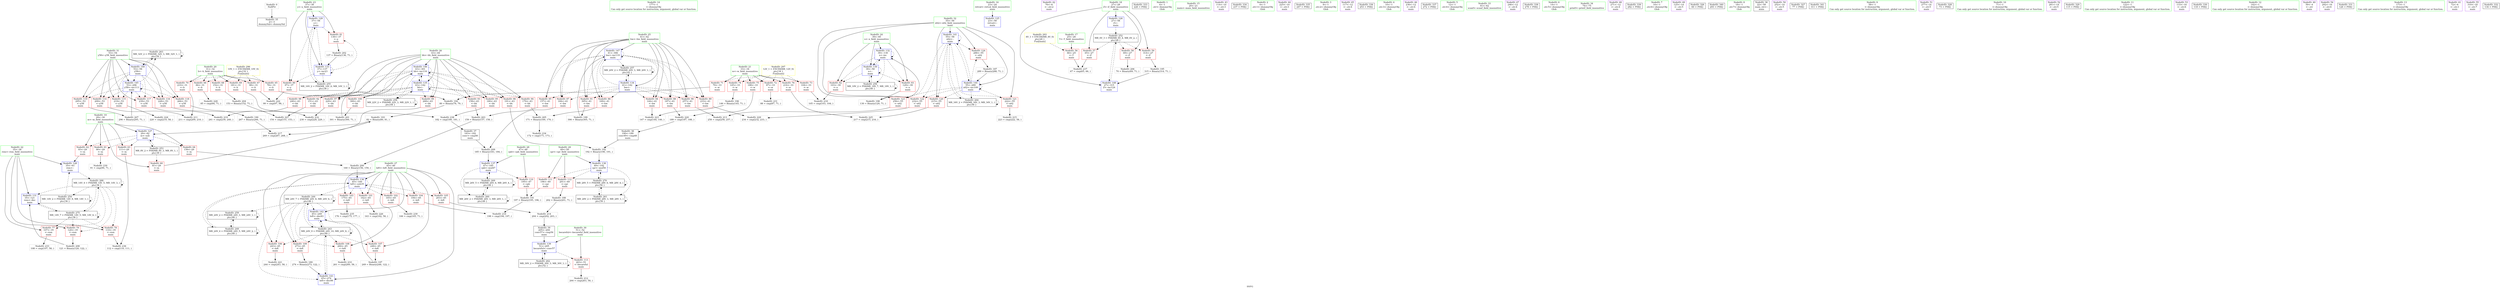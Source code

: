 digraph "SVFG" {
	label="SVFG";

	Node0x564deb8920c0 [shape=record,color=grey,label="{NodeID: 0\nNullPtr}"];
	Node0x564deb8920c0 -> Node0x564deb8976f0[style=solid];
	Node0x564deb8da240 [shape=record,color=black,label="{NodeID: 263\nMR_32V_2 = PHI(MR_32V_3, MR_32V_1, )\npts\{54 \}\n}"];
	Node0x564deb8da240 -> Node0x564deb8c1f30[style=dashed];
	Node0x564deb8da240 -> Node0x564deb8da240[style=dashed];
	Node0x564deb895040 [shape=record,color=red,label="{NodeID: 97\n229\<--43\n\<--bh\nmain\n}"];
	Node0x564deb895040 -> Node0x564deb8c94e0[style=solid];
	Node0x564deb8928b0 [shape=record,color=green,label="{NodeID: 14\n177\<--1\n\<--dummyObj\nCan only get source location for instruction, argument, global var or function.}"];
	Node0x564deb8bef10 [shape=record,color=grey,label="{NodeID: 194\n80 = Binary(78, 79, )\n}"];
	Node0x564deb8bef10 -> Node0x564deb8bed90[style=solid];
	Node0x564deb895ba0 [shape=record,color=red,label="{NodeID: 111\n196\<--49\n\<--cpr\nmain\n}"];
	Node0x564deb895ba0 -> Node0x564deb8c4750[style=solid];
	Node0x564deb899820 [shape=record,color=green,label="{NodeID: 28\n47\<--48\ncpb\<--cpb_field_insensitive\nmain\n}"];
	Node0x564deb899820 -> Node0x564deb895ad0[style=solid];
	Node0x564deb899820 -> Node0x564deb8c1cc0[style=solid];
	Node0x564deb8c70e0 [shape=record,color=grey,label="{NodeID: 208\n121 = Binary(120, 122, )\n}"];
	Node0x564deb8c70e0 -> Node0x564deb8c17e0[style=solid];
	Node0x564deb8c1300 [shape=record,color=blue,label="{NodeID: 125\n23\<--58\nretval\<--\nmain\n}"];
	Node0x564deb897cd0 [shape=record,color=purple,label="{NodeID: 42\n76\<--8\n\<--.str.2\nmain\n}"];
	Node0x564deb8c85e0 [shape=record,color=grey,label="{NodeID: 222\n99 = cmp(97, 98, )\n}"];
	Node0x564deb8c1e60 [shape=record,color=blue,label="{NodeID: 139\n51\<--205\nbecareful\<--conv57\nmain\n}"];
	Node0x564deb8c1e60 -> Node0x564deb895d40[style=dashed];
	Node0x564deb8c1e60 -> Node0x564deb8d9d40[style=dashed];
	Node0x564deb8bcb10 [shape=record,color=red,label="{NodeID: 56\n66\<--25\n\<--T\nmain\n}"];
	Node0x564deb8bcb10 -> Node0x564deb8c9c60[style=solid];
	Node0x564deb8c9ae0 [shape=record,color=grey,label="{NodeID: 236\n112 = cmp(110, 111, )\n}"];
	Node0x564deb8bd630 [shape=record,color=red,label="{NodeID: 70\n210\<--31\n\<--h\nmain\n}"];
	Node0x564deb8bd630 -> Node0x564deb8c7560[style=solid];
	Node0x564deb8f6d10 [shape=record,color=black,label="{NodeID: 333\n226 = PHI()\n}"];
	Node0x564deb8be190 [shape=record,color=red,label="{NodeID: 84\n144\<--41\n\<--bw\nmain\n}"];
	Node0x564deb8be190 -> Node0x564deb8c8760[style=solid];
	Node0x564deb892260 [shape=record,color=green,label="{NodeID: 1\n4\<--1\n.str\<--dummyObj\nGlob }"];
	Node0x564deb8daf50 [shape=record,color=black,label="{NodeID: 264\nMR_34V_2 = PHI(MR_34V_3, MR_34V_1, )\npts\{56 \}\n}"];
	Node0x564deb8daf50 -> Node0x564deb8c2000[style=dashed];
	Node0x564deb8daf50 -> Node0x564deb8daf50[style=dashed];
	Node0x564deb895110 [shape=record,color=red,label="{NodeID: 98\n240\<--43\n\<--bh\nmain\n}"];
	Node0x564deb895110 -> Node0x564deb8c8160[style=solid];
	Node0x564deb892980 [shape=record,color=green,label="{NodeID: 15\n20\<--21\nmain\<--main_field_insensitive\n}"];
	Node0x564deb8bf090 [shape=record,color=grey,label="{NodeID: 195\n315 = Binary(314, 71, )\n}"];
	Node0x564deb8bf090 -> Node0x564deb8c25b0[style=solid];
	Node0x564deb895c70 [shape=record,color=red,label="{NodeID: 112\n201\<--49\n\<--cpr\nmain\n}"];
	Node0x564deb895c70 -> Node0x564deb8c42d0[style=solid];
	Node0x564deb8998f0 [shape=record,color=green,label="{NodeID: 29\n49\<--50\ncpr\<--cpr_field_insensitive\nmain\n}"];
	Node0x564deb8998f0 -> Node0x564deb895ba0[style=solid];
	Node0x564deb8998f0 -> Node0x564deb895c70[style=solid];
	Node0x564deb8998f0 -> Node0x564deb8c1d90[style=solid];
	Node0x564deb8c7260 [shape=record,color=grey,label="{NodeID: 209\n185 = Binary(183, 184, )\n}"];
	Node0x564deb8c7260 -> Node0x564deb8c1cc0[style=solid];
	Node0x564deb8c13d0 [shape=record,color=blue,label="{NodeID: 126\n27\<--58\nZ\<--\nmain\n}"];
	Node0x564deb8c13d0 -> Node0x564deb8d6b40[style=dashed];
	Node0x564deb897da0 [shape=record,color=purple,label="{NodeID: 43\n114\<--10\n\<--.str.3\nmain\n}"];
	Node0x564deb8c8760 [shape=record,color=grey,label="{NodeID: 223\n147 = cmp(144, 146, )\n}"];
	Node0x564deb8c1f30 [shape=record,color=blue,label="{NodeID: 140\n53\<--58\ny58\<--\nmain\n}"];
	Node0x564deb8c1f30 -> Node0x564deb895e10[style=dashed];
	Node0x564deb8c1f30 -> Node0x564deb895ee0[style=dashed];
	Node0x564deb8c1f30 -> Node0x564deb8c0bb0[style=dashed];
	Node0x564deb8c1f30 -> Node0x564deb8c0c80[style=dashed];
	Node0x564deb8c1f30 -> Node0x564deb8c0d50[style=dashed];
	Node0x564deb8c1f30 -> Node0x564deb8c0e20[style=dashed];
	Node0x564deb8c1f30 -> Node0x564deb8c2340[style=dashed];
	Node0x564deb8c1f30 -> Node0x564deb8da240[style=dashed];
	Node0x564deb8bcba0 [shape=record,color=red,label="{NodeID: 57\n65\<--27\n\<--Z\nmain\n}"];
	Node0x564deb8bcba0 -> Node0x564deb8c9c60[style=solid];
	Node0x564deb8c9c60 [shape=record,color=grey,label="{NodeID: 237\n67 = cmp(65, 66, )\n}"];
	Node0x564deb8bd700 [shape=record,color=red,label="{NodeID: 71\n79\<--33\n\<--w\nmain\n}"];
	Node0x564deb8bd700 -> Node0x564deb8bef10[style=solid];
	Node0x564deb8f6e10 [shape=record,color=black,label="{NodeID: 334\n237 = PHI()\n}"];
	Node0x564deb8be260 [shape=record,color=red,label="{NodeID: 85\n157\<--41\n\<--bw\nmain\n}"];
	Node0x564deb8be260 -> Node0x564deb8c6960[style=solid];
	Node0x564deb8bc7d0 [shape=record,color=green,label="{NodeID: 2\n6\<--1\n.str.1\<--dummyObj\nGlob }"];
	Node0x564deb8951e0 [shape=record,color=red,label="{NodeID: 99\n268\<--43\n\<--bh\nmain\n}"];
	Node0x564deb8951e0 -> Node0x564deb8c7e60[style=solid];
	Node0x564deb898d40 [shape=record,color=green,label="{NodeID: 16\n23\<--24\nretval\<--retval_field_insensitive\nmain\n}"];
	Node0x564deb898d40 -> Node0x564deb8c1300[style=solid];
	Node0x564deb8bf210 [shape=record,color=grey,label="{NodeID: 196\n146 = Binary(145, 71, )\n}"];
	Node0x564deb8bf210 -> Node0x564deb8c8760[style=solid];
	Node0x564deb895d40 [shape=record,color=red,label="{NodeID: 113\n263\<--51\n\<--becareful\nmain\n}"];
	Node0x564deb895d40 -> Node0x564deb8c76e0[style=solid];
	Node0x564deb8999c0 [shape=record,color=green,label="{NodeID: 30\n51\<--52\nbecareful\<--becareful_field_insensitive\nmain\n}"];
	Node0x564deb8999c0 -> Node0x564deb895d40[style=solid];
	Node0x564deb8999c0 -> Node0x564deb8c1e60[style=solid];
	Node0x564deb8e4260 [shape=record,color=yellow,style=double,label="{NodeID: 293\n4V_1 = ENCHI(MR_4V_0)\npts\{26 \}\nFun[main]}"];
	Node0x564deb8e4260 -> Node0x564deb8bcb10[style=dashed];
	Node0x564deb8c73e0 [shape=record,color=grey,label="{NodeID: 210\n261 = cmp(260, 58, )\n}"];
	Node0x564deb8c14a0 [shape=record,color=blue,label="{NodeID: 127\n29\<--82\nm\<--sub\nmain\n}"];
	Node0x564deb8c14a0 -> Node0x564deb8bcee0[style=dashed];
	Node0x564deb8c14a0 -> Node0x564deb8bcfb0[style=dashed];
	Node0x564deb8c14a0 -> Node0x564deb8bd080[style=dashed];
	Node0x564deb8c14a0 -> Node0x564deb8bd150[style=dashed];
	Node0x564deb8c14a0 -> Node0x564deb8d7040[style=dashed];
	Node0x564deb897e70 [shape=record,color=purple,label="{NodeID: 44\n225\<--10\n\<--.str.3\nmain\n}"];
	Node0x564deb8c88e0 [shape=record,color=grey,label="{NodeID: 224\n220 = cmp(219, 58, )\n}"];
	Node0x564deb8c2000 [shape=record,color=blue,label="{NodeID: 141\n55\<--58\nx62\<--\nmain\n}"];
	Node0x564deb8c2000 -> Node0x564deb8c0ef0[style=dashed];
	Node0x564deb8c2000 -> Node0x564deb8c0fc0[style=dashed];
	Node0x564deb8c2000 -> Node0x564deb8c1090[style=dashed];
	Node0x564deb8c2000 -> Node0x564deb8c1160[style=dashed];
	Node0x564deb8c2000 -> Node0x564deb8c1230[style=dashed];
	Node0x564deb8c2000 -> Node0x564deb8c2000[style=dashed];
	Node0x564deb8c2000 -> Node0x564deb8c2270[style=dashed];
	Node0x564deb8c2000 -> Node0x564deb8daf50[style=dashed];
	Node0x564deb8bcc70 [shape=record,color=red,label="{NodeID: 58\n69\<--27\n\<--Z\nmain\n}"];
	Node0x564deb8bcc70 -> Node0x564deb8c6de0[style=solid];
	Node0x564deb8bfba0 [shape=record,color=grey,label="{NodeID: 238\n182 = cmp(180, 181, )\n}"];
	Node0x564deb8bfba0 -> Node0x564deb8978c0[style=solid];
	Node0x564deb8bd7d0 [shape=record,color=red,label="{NodeID: 72\n87\<--33\n\<--w\nmain\n}"];
	Node0x564deb8bd7d0 -> Node0x564deb8c9360[style=solid];
	Node0x564deb8f6f10 [shape=record,color=black,label="{NodeID: 335\n247 = PHI()\n}"];
	Node0x564deb8d6b40 [shape=record,color=black,label="{NodeID: 252\nMR_6V_3 = PHI(MR_6V_4, MR_6V_2, )\npts\{28 \}\n}"];
	Node0x564deb8d6b40 -> Node0x564deb8bcba0[style=dashed];
	Node0x564deb8d6b40 -> Node0x564deb8bcc70[style=dashed];
	Node0x564deb8d6b40 -> Node0x564deb8bcd40[style=dashed];
	Node0x564deb8d6b40 -> Node0x564deb8c25b0[style=dashed];
	Node0x564deb8be330 [shape=record,color=red,label="{NodeID: 86\n169\<--41\n\<--bw\nmain\n}"];
	Node0x564deb8be330 -> Node0x564deb8c6c60[style=solid];
	Node0x564deb8bc860 [shape=record,color=green,label="{NodeID: 3\n8\<--1\n.str.2\<--dummyObj\nGlob }"];
	Node0x564deb8952b0 [shape=record,color=red,label="{NodeID: 100\n300\<--43\n\<--bh\nmain\n}"];
	Node0x564deb8952b0 -> Node0x564deb8bf990[style=solid];
	Node0x564deb898e10 [shape=record,color=green,label="{NodeID: 17\n25\<--26\nT\<--T_field_insensitive\nmain\n}"];
	Node0x564deb898e10 -> Node0x564deb8bcb10[style=solid];
	Node0x564deb8bf390 [shape=record,color=grey,label="{NodeID: 197\n249 = Binary(248, 122, )\n}"];
	Node0x564deb8bf390 -> Node0x564deb8c20d0[style=solid];
	Node0x564deb895e10 [shape=record,color=red,label="{NodeID: 114\n209\<--53\n\<--y58\nmain\n}"];
	Node0x564deb895e10 -> Node0x564deb8c7560[style=solid];
	Node0x564deb899a90 [shape=record,color=green,label="{NodeID: 31\n53\<--54\ny58\<--y58_field_insensitive\nmain\n}"];
	Node0x564deb899a90 -> Node0x564deb895e10[style=solid];
	Node0x564deb899a90 -> Node0x564deb895ee0[style=solid];
	Node0x564deb899a90 -> Node0x564deb8c0bb0[style=solid];
	Node0x564deb899a90 -> Node0x564deb8c0c80[style=solid];
	Node0x564deb899a90 -> Node0x564deb8c0d50[style=solid];
	Node0x564deb899a90 -> Node0x564deb8c0e20[style=solid];
	Node0x564deb899a90 -> Node0x564deb8c1f30[style=solid];
	Node0x564deb899a90 -> Node0x564deb8c2340[style=solid];
	Node0x564deb8c7560 [shape=record,color=grey,label="{NodeID: 211\n211 = cmp(209, 210, )\n}"];
	Node0x564deb8c1570 [shape=record,color=blue,label="{NodeID: 128\n35\<--93\nrem\<--\nmain\n}"];
	Node0x564deb8c1570 -> Node0x564deb8e2340[style=dashed];
	Node0x564deb897f40 [shape=record,color=purple,label="{NodeID: 45\n117\<--12\n\<--.str.4\nmain\n}"];
	Node0x564deb8c8a60 [shape=record,color=grey,label="{NodeID: 225\n217 = cmp(215, 216, )\n}"];
	Node0x564deb8c20d0 [shape=record,color=blue,label="{NodeID: 142\n45\<--249\nleft\<--dec83\nmain\n}"];
	Node0x564deb8c20d0 -> Node0x564deb8d3e40[style=dashed];
	Node0x564deb8bcd40 [shape=record,color=red,label="{NodeID: 59\n314\<--27\n\<--Z\nmain\n}"];
	Node0x564deb8bcd40 -> Node0x564deb8bf090[style=solid];
	Node0x564deb8bfd20 [shape=record,color=grey,label="{NodeID: 239\n166 = cmp(165, 71, )\n}"];
	Node0x564deb8bd8a0 [shape=record,color=red,label="{NodeID: 73\n104\<--33\n\<--w\nmain\n}"];
	Node0x564deb8bd8a0 -> Node0x564deb8c7fe0[style=solid];
	Node0x564deb8f7010 [shape=record,color=black,label="{NodeID: 336\n253 = PHI()\n}"];
	Node0x564deb8d7040 [shape=record,color=black,label="{NodeID: 253\nMR_8V_2 = PHI(MR_8V_3, MR_8V_1, )\npts\{30 \}\n}"];
	Node0x564deb8d7040 -> Node0x564deb8bce10[style=dashed];
	Node0x564deb8d7040 -> Node0x564deb8c14a0[style=dashed];
	Node0x564deb8be400 [shape=record,color=red,label="{NodeID: 87\n184\<--41\n\<--bw\nmain\n}"];
	Node0x564deb8be400 -> Node0x564deb8c7260[style=solid];
	Node0x564deb896540 [shape=record,color=green,label="{NodeID: 4\n10\<--1\n.str.3\<--dummyObj\nGlob }"];
	Node0x564deb895380 [shape=record,color=red,label="{NodeID: 101\n162\<--45\n\<--left\nmain\n}"];
	Node0x564deb895380 -> Node0x564deb8c8be0[style=solid];
	Node0x564deb898ee0 [shape=record,color=green,label="{NodeID: 18\n27\<--28\nZ\<--Z_field_insensitive\nmain\n}"];
	Node0x564deb898ee0 -> Node0x564deb8bcba0[style=solid];
	Node0x564deb898ee0 -> Node0x564deb8bcc70[style=solid];
	Node0x564deb898ee0 -> Node0x564deb8bcd40[style=solid];
	Node0x564deb898ee0 -> Node0x564deb8c13d0[style=solid];
	Node0x564deb898ee0 -> Node0x564deb8c25b0[style=solid];
	Node0x564deb8bf510 [shape=record,color=grey,label="{NodeID: 198\n130 = Binary(129, 71, )\n}"];
	Node0x564deb8bf510 -> Node0x564deb8c18b0[style=solid];
	Node0x564deb895ee0 [shape=record,color=red,label="{NodeID: 115\n219\<--53\n\<--y58\nmain\n}"];
	Node0x564deb895ee0 -> Node0x564deb8c88e0[style=solid];
	Node0x564deb899b60 [shape=record,color=green,label="{NodeID: 32\n55\<--56\nx62\<--x62_field_insensitive\nmain\n}"];
	Node0x564deb899b60 -> Node0x564deb8c0ef0[style=solid];
	Node0x564deb899b60 -> Node0x564deb8c0fc0[style=solid];
	Node0x564deb899b60 -> Node0x564deb8c1090[style=solid];
	Node0x564deb899b60 -> Node0x564deb8c1160[style=solid];
	Node0x564deb899b60 -> Node0x564deb8c1230[style=solid];
	Node0x564deb899b60 -> Node0x564deb8c2000[style=solid];
	Node0x564deb899b60 -> Node0x564deb8c2270[style=solid];
	Node0x564deb8c76e0 [shape=record,color=grey,label="{NodeID: 212\n264 = cmp(263, 58, )\n}"];
	Node0x564deb8c1640 [shape=record,color=blue,label="{NodeID: 129\n37\<--58\ny\<--\nmain\n}"];
	Node0x564deb8c1640 -> Node0x564deb8bde50[style=dashed];
	Node0x564deb8c1640 -> Node0x564deb8bdf20[style=dashed];
	Node0x564deb8c1640 -> Node0x564deb8c1980[style=dashed];
	Node0x564deb8c1640 -> Node0x564deb8d7a40[style=dashed];
	Node0x564deb898010 [shape=record,color=purple,label="{NodeID: 46\n236\<--12\n\<--.str.4\nmain\n}"];
	Node0x564deb8c8be0 [shape=record,color=grey,label="{NodeID: 226\n163 = cmp(162, 58, )\n}"];
	Node0x564deb8c21a0 [shape=record,color=blue,label="{NodeID: 143\n45\<--274\nleft\<--dec98\nmain\n}"];
	Node0x564deb8c21a0 -> Node0x564deb8d3e40[style=dashed];
	Node0x564deb8bce10 [shape=record,color=red,label="{NodeID: 60\n81\<--29\n\<--m\nmain\n}"];
	Node0x564deb8bce10 -> Node0x564deb8bed90[style=solid];
	Node0x564deb8bd970 [shape=record,color=red,label="{NodeID: 74\n145\<--33\n\<--w\nmain\n}"];
	Node0x564deb8bd970 -> Node0x564deb8bf210[style=solid];
	Node0x564deb8f7110 [shape=record,color=black,label="{NodeID: 337\n272 = PHI()\n}"];
	Node0x564deb8d7540 [shape=record,color=black,label="{NodeID: 254\nMR_14V_2 = PHI(MR_14V_8, MR_14V_1, )\npts\{36 \}\n}"];
	Node0x564deb8d7540 -> Node0x564deb8c1570[style=dashed];
	Node0x564deb8d7540 -> Node0x564deb8d7540[style=dashed];
	Node0x564deb8be4d0 [shape=record,color=red,label="{NodeID: 88\n187\<--41\n\<--bw\nmain\n}"];
	Node0x564deb8be4d0 -> Node0x564deb8c82e0[style=solid];
	Node0x564deb8965d0 [shape=record,color=green,label="{NodeID: 5\n12\<--1\n.str.4\<--dummyObj\nGlob }"];
	Node0x564deb895450 [shape=record,color=red,label="{NodeID: 102\n165\<--45\n\<--left\nmain\n}"];
	Node0x564deb895450 -> Node0x564deb8bfd20[style=solid];
	Node0x564deb898fb0 [shape=record,color=green,label="{NodeID: 19\n29\<--30\nm\<--m_field_insensitive\nmain\n}"];
	Node0x564deb898fb0 -> Node0x564deb8bce10[style=solid];
	Node0x564deb898fb0 -> Node0x564deb8bcee0[style=solid];
	Node0x564deb898fb0 -> Node0x564deb8bcfb0[style=solid];
	Node0x564deb898fb0 -> Node0x564deb8bd080[style=solid];
	Node0x564deb898fb0 -> Node0x564deb8bd150[style=solid];
	Node0x564deb898fb0 -> Node0x564deb8c14a0[style=solid];
	Node0x564deb8bf690 [shape=record,color=grey,label="{NodeID: 199\n306 = Binary(305, 71, )\n}"];
	Node0x564deb8bf690 -> Node0x564deb8c24e0[style=solid];
	Node0x564deb8c0bb0 [shape=record,color=red,label="{NodeID: 116\n228\<--53\n\<--y58\nmain\n}"];
	Node0x564deb8c0bb0 -> Node0x564deb8c94e0[style=solid];
	Node0x564deb899c30 [shape=record,color=green,label="{NodeID: 33\n61\<--62\nscanf\<--scanf_field_insensitive\n}"];
	Node0x564deb8e4500 [shape=record,color=yellow,style=double,label="{NodeID: 296\n10V_1 = ENCHI(MR_10V_0)\npts\{32 \}\nFun[main]}"];
	Node0x564deb8e4500 -> Node0x564deb8bd220[style=dashed];
	Node0x564deb8e4500 -> Node0x564deb8bd2f0[style=dashed];
	Node0x564deb8e4500 -> Node0x564deb8bd3c0[style=dashed];
	Node0x564deb8e4500 -> Node0x564deb8bd490[style=dashed];
	Node0x564deb8e4500 -> Node0x564deb8bd560[style=dashed];
	Node0x564deb8e4500 -> Node0x564deb8bd630[style=dashed];
	Node0x564deb8c7860 [shape=record,color=grey,label="{NodeID: 213\n258 = cmp(256, 257, )\n}"];
	Node0x564deb8c1710 [shape=record,color=blue,label="{NodeID: 130\n39\<--58\nx\<--\nmain\n}"];
	Node0x564deb8c1710 -> Node0x564deb8bdff0[style=dashed];
	Node0x564deb8c1710 -> Node0x564deb8be0c0[style=dashed];
	Node0x564deb8c1710 -> Node0x564deb8c1710[style=dashed];
	Node0x564deb8c1710 -> Node0x564deb8c18b0[style=dashed];
	Node0x564deb8c1710 -> Node0x564deb8d7f40[style=dashed];
	Node0x564deb8980e0 [shape=record,color=purple,label="{NodeID: 47\n246\<--12\n\<--.str.4\nmain\n}"];
	Node0x564deb8c8d60 [shape=record,color=grey,label="{NodeID: 227\n154 = cmp(151, 153, )\n}"];
	Node0x564deb8c2270 [shape=record,color=blue,label="{NodeID: 144\n55\<--289\nx62\<--inc109\nmain\n}"];
	Node0x564deb8c2270 -> Node0x564deb8c0ef0[style=dashed];
	Node0x564deb8c2270 -> Node0x564deb8c0fc0[style=dashed];
	Node0x564deb8c2270 -> Node0x564deb8c1090[style=dashed];
	Node0x564deb8c2270 -> Node0x564deb8c1160[style=dashed];
	Node0x564deb8c2270 -> Node0x564deb8c1230[style=dashed];
	Node0x564deb8c2270 -> Node0x564deb8c2000[style=dashed];
	Node0x564deb8c2270 -> Node0x564deb8c2270[style=dashed];
	Node0x564deb8c2270 -> Node0x564deb8daf50[style=dashed];
	Node0x564deb8bcee0 [shape=record,color=red,label="{NodeID: 61\n90\<--29\n\<--m\nmain\n}"];
	Node0x564deb8bcee0 -> Node0x564deb8c91e0[style=solid];
	Node0x564deb8bda40 [shape=record,color=red,label="{NodeID: 75\n188\<--33\n\<--w\nmain\n}"];
	Node0x564deb8bda40 -> Node0x564deb8c82e0[style=solid];
	Node0x564deb8f7210 [shape=record,color=black,label="{NodeID: 338\n278 = PHI()\n}"];
	Node0x564deb8d7a40 [shape=record,color=black,label="{NodeID: 255\nMR_16V_2 = PHI(MR_16V_6, MR_16V_1, )\npts\{38 \}\n}"];
	Node0x564deb8d7a40 -> Node0x564deb8c1640[style=dashed];
	Node0x564deb8d7a40 -> Node0x564deb8d7a40[style=dashed];
	Node0x564deb8be5a0 [shape=record,color=red,label="{NodeID: 89\n233\<--41\n\<--bw\nmain\n}"];
	Node0x564deb8be5a0 -> Node0x564deb8c9060[style=solid];
	Node0x564deb8962a0 [shape=record,color=green,label="{NodeID: 6\n14\<--1\n.str.5\<--dummyObj\nGlob }"];
	Node0x564deb8dc440 [shape=record,color=black,label="{NodeID: 269\nMR_26V_5 = PHI(MR_26V_6, MR_26V_4, )\npts\{48 \}\n}"];
	Node0x564deb8dc440 -> Node0x564deb8c1cc0[style=dashed];
	Node0x564deb8dc440 -> Node0x564deb8d9340[style=dashed];
	Node0x564deb8dc440 -> Node0x564deb8dc440[style=dashed];
	Node0x564deb895520 [shape=record,color=red,label="{NodeID: 103\n175\<--45\n\<--left\nmain\n}"];
	Node0x564deb895520 -> Node0x564deb8c9960[style=solid];
	Node0x564deb899080 [shape=record,color=green,label="{NodeID: 20\n31\<--32\nh\<--h_field_insensitive\nmain\n}"];
	Node0x564deb899080 -> Node0x564deb8bd220[style=solid];
	Node0x564deb899080 -> Node0x564deb8bd2f0[style=solid];
	Node0x564deb899080 -> Node0x564deb8bd3c0[style=solid];
	Node0x564deb899080 -> Node0x564deb8bd490[style=solid];
	Node0x564deb899080 -> Node0x564deb8bd560[style=solid];
	Node0x564deb899080 -> Node0x564deb8bd630[style=solid];
	Node0x564deb8bf810 [shape=record,color=grey,label="{NodeID: 200\n160 = Binary(156, 159, )\n}"];
	Node0x564deb8bf810 -> Node0x564deb8c1bf0[style=solid];
	Node0x564deb8c0c80 [shape=record,color=red,label="{NodeID: 117\n239\<--53\n\<--y58\nmain\n}"];
	Node0x564deb8c0c80 -> Node0x564deb8c8160[style=solid];
	Node0x564deb897620 [shape=record,color=green,label="{NodeID: 34\n74\<--75\nprintf\<--printf_field_insensitive\n}"];
	Node0x564deb8e45e0 [shape=record,color=yellow,style=double,label="{NodeID: 297\n12V_1 = ENCHI(MR_12V_0)\npts\{34 \}\nFun[main]}"];
	Node0x564deb8e45e0 -> Node0x564deb8bd700[style=dashed];
	Node0x564deb8e45e0 -> Node0x564deb8bd7d0[style=dashed];
	Node0x564deb8e45e0 -> Node0x564deb8bd8a0[style=dashed];
	Node0x564deb8e45e0 -> Node0x564deb8bd970[style=dashed];
	Node0x564deb8e45e0 -> Node0x564deb8bda40[style=dashed];
	Node0x564deb8e45e0 -> Node0x564deb8bdb10[style=dashed];
	Node0x564deb8c79e0 [shape=record,color=grey,label="{NodeID: 214\n204 = cmp(202, 203, )\n}"];
	Node0x564deb8c79e0 -> Node0x564deb897a60[style=solid];
	Node0x564deb8c17e0 [shape=record,color=blue,label="{NodeID: 131\n35\<--121\nrem\<--dec\nmain\n}"];
	Node0x564deb8c17e0 -> Node0x564deb8de240[style=dashed];
	Node0x564deb895f90 [shape=record,color=purple,label="{NodeID: 48\n271\<--12\n\<--.str.4\nmain\n}"];
	Node0x564deb8c8ee0 [shape=record,color=grey,label="{NodeID: 228\n85 = cmp(84, 71, )\n}"];
	Node0x564deb8c2340 [shape=record,color=blue,label="{NodeID: 145\n53\<--296\ny58\<--inc113\nmain\n}"];
	Node0x564deb8c2340 -> Node0x564deb895e10[style=dashed];
	Node0x564deb8c2340 -> Node0x564deb895ee0[style=dashed];
	Node0x564deb8c2340 -> Node0x564deb8c0bb0[style=dashed];
	Node0x564deb8c2340 -> Node0x564deb8c0c80[style=dashed];
	Node0x564deb8c2340 -> Node0x564deb8c0d50[style=dashed];
	Node0x564deb8c2340 -> Node0x564deb8c0e20[style=dashed];
	Node0x564deb8c2340 -> Node0x564deb8c2340[style=dashed];
	Node0x564deb8c2340 -> Node0x564deb8da240[style=dashed];
	Node0x564deb8bcfb0 [shape=record,color=red,label="{NodeID: 62\n93\<--29\n\<--m\nmain\n}"];
	Node0x564deb8bcfb0 -> Node0x564deb8c1570[style=solid];
	Node0x564deb8bdb10 [shape=record,color=red,label="{NodeID: 76\n216\<--33\n\<--w\nmain\n}"];
	Node0x564deb8bdb10 -> Node0x564deb8c8a60[style=solid];
	Node0x564deb8f7310 [shape=record,color=black,label="{NodeID: 339\n282 = PHI()\n}"];
	Node0x564deb8d7f40 [shape=record,color=black,label="{NodeID: 256\nMR_18V_2 = PHI(MR_18V_7, MR_18V_1, )\npts\{40 \}\n}"];
	Node0x564deb8d7f40 -> Node0x564deb8c1710[style=dashed];
	Node0x564deb8d7f40 -> Node0x564deb8d7f40[style=dashed];
	Node0x564deb8be670 [shape=record,color=red,label="{NodeID: 90\n257\<--41\n\<--bw\nmain\n}"];
	Node0x564deb8be670 -> Node0x564deb8c7860[style=solid];
	Node0x564deb896330 [shape=record,color=green,label="{NodeID: 7\n16\<--1\n.str.6\<--dummyObj\nGlob }"];
	Node0x564deb8dc940 [shape=record,color=black,label="{NodeID: 270\nMR_28V_5 = PHI(MR_28V_6, MR_28V_4, )\npts\{50 \}\n}"];
	Node0x564deb8dc940 -> Node0x564deb8c1d90[style=dashed];
	Node0x564deb8dc940 -> Node0x564deb8d9840[style=dashed];
	Node0x564deb8dc940 -> Node0x564deb8dc940[style=dashed];
	Node0x564deb8c4150 [shape=record,color=grey,label="{NodeID: 187\n289 = Binary(288, 71, )\n}"];
	Node0x564deb8c4150 -> Node0x564deb8c2270[style=solid];
	Node0x564deb8955f0 [shape=record,color=red,label="{NodeID: 104\n194\<--45\n\<--left\nmain\n}"];
	Node0x564deb8955f0 -> Node0x564deb8c7ce0[style=solid];
	Node0x564deb899150 [shape=record,color=green,label="{NodeID: 21\n33\<--34\nw\<--w_field_insensitive\nmain\n}"];
	Node0x564deb899150 -> Node0x564deb8bd700[style=solid];
	Node0x564deb899150 -> Node0x564deb8bd7d0[style=solid];
	Node0x564deb899150 -> Node0x564deb8bd8a0[style=solid];
	Node0x564deb899150 -> Node0x564deb8bd970[style=solid];
	Node0x564deb899150 -> Node0x564deb8bda40[style=solid];
	Node0x564deb899150 -> Node0x564deb8bdb10[style=solid];
	Node0x564deb8bf990 [shape=record,color=grey,label="{NodeID: 201\n301 = Binary(300, 71, )\n}"];
	Node0x564deb8bf990 -> Node0x564deb8c2410[style=solid];
	Node0x564deb8c0d50 [shape=record,color=red,label="{NodeID: 118\n266\<--53\n\<--y58\nmain\n}"];
	Node0x564deb8c0d50 -> Node0x564deb8c45d0[style=solid];
	Node0x564deb8976f0 [shape=record,color=black,label="{NodeID: 35\n2\<--3\ndummyVal\<--dummyVal\n}"];
	Node0x564deb8c7b60 [shape=record,color=grey,label="{NodeID: 215\n223 = cmp(222, 58, )\n}"];
	Node0x564deb8c18b0 [shape=record,color=blue,label="{NodeID: 132\n39\<--130\nx\<--inc\nmain\n}"];
	Node0x564deb8c18b0 -> Node0x564deb8bdff0[style=dashed];
	Node0x564deb8c18b0 -> Node0x564deb8be0c0[style=dashed];
	Node0x564deb8c18b0 -> Node0x564deb8c1710[style=dashed];
	Node0x564deb8c18b0 -> Node0x564deb8c18b0[style=dashed];
	Node0x564deb8c18b0 -> Node0x564deb8d7f40[style=dashed];
	Node0x564deb896060 [shape=record,color=purple,label="{NodeID: 49\n125\<--14\n\<--.str.5\nmain\n}"];
	Node0x564deb8c9060 [shape=record,color=grey,label="{NodeID: 229\n234 = cmp(232, 233, )\n}"];
	Node0x564deb8c2410 [shape=record,color=blue,label="{NodeID: 146\n43\<--301\nbh\<--inc116\nmain\n}"];
	Node0x564deb8c2410 -> Node0x564deb8be810[style=dashed];
	Node0x564deb8c2410 -> Node0x564deb8be8e0[style=dashed];
	Node0x564deb8c2410 -> Node0x564deb8be9b0[style=dashed];
	Node0x564deb8c2410 -> Node0x564deb8bea80[style=dashed];
	Node0x564deb8c2410 -> Node0x564deb894f70[style=dashed];
	Node0x564deb8c2410 -> Node0x564deb895040[style=dashed];
	Node0x564deb8c2410 -> Node0x564deb895110[style=dashed];
	Node0x564deb8c2410 -> Node0x564deb8951e0[style=dashed];
	Node0x564deb8c2410 -> Node0x564deb8952b0[style=dashed];
	Node0x564deb8c2410 -> Node0x564deb8c1b20[style=dashed];
	Node0x564deb8c2410 -> Node0x564deb8c2410[style=dashed];
	Node0x564deb8c2410 -> Node0x564deb8d8940[style=dashed];
	Node0x564deb8bd080 [shape=record,color=red,label="{NodeID: 63\n111\<--29\n\<--m\nmain\n}"];
	Node0x564deb8bd080 -> Node0x564deb8c9ae0[style=solid];
	Node0x564deb8f6610 [shape=record,color=black,label="{NodeID: 326\n60 = PHI()\n}"];
	Node0x564deb8d3e40 [shape=record,color=black,label="{NodeID: 243\nMR_24V_9 = PHI(MR_24V_10, MR_24V_8, )\npts\{46 \}\n}"];
	Node0x564deb8d3e40 -> Node0x564deb895790[style=dashed];
	Node0x564deb8d3e40 -> Node0x564deb895860[style=dashed];
	Node0x564deb8d3e40 -> Node0x564deb895930[style=dashed];
	Node0x564deb8d3e40 -> Node0x564deb895a00[style=dashed];
	Node0x564deb8d3e40 -> Node0x564deb8c20d0[style=dashed];
	Node0x564deb8d3e40 -> Node0x564deb8c21a0[style=dashed];
	Node0x564deb8d3e40 -> Node0x564deb8d3e40[style=dashed];
	Node0x564deb8d3e40 -> Node0x564deb8d4340[style=dashed];
	Node0x564deb8bdbe0 [shape=record,color=red,label="{NodeID: 77\n107\<--35\n\<--rem\nmain\n}"];
	Node0x564deb8bdbe0 -> Node0x564deb8c9660[style=solid];
	Node0x564deb8f7410 [shape=record,color=black,label="{NodeID: 340\n293 = PHI()\n}"];
	Node0x564deb8d8440 [shape=record,color=black,label="{NodeID: 257\nMR_20V_2 = PHI(MR_20V_3, MR_20V_1, )\npts\{42 \}\n}"];
	Node0x564deb8d8440 -> Node0x564deb8c1a50[style=dashed];
	Node0x564deb8d8440 -> Node0x564deb8d8440[style=dashed];
	Node0x564deb8be740 [shape=record,color=red,label="{NodeID: 91\n305\<--41\n\<--bw\nmain\n}"];
	Node0x564deb8be740 -> Node0x564deb8bf690[style=solid];
	Node0x564deb8963c0 [shape=record,color=green,label="{NodeID: 8\n18\<--1\n.str.7\<--dummyObj\nGlob }"];
	Node0x564deb8c42d0 [shape=record,color=grey,label="{NodeID: 188\n202 = Binary(201, 71, )\n}"];
	Node0x564deb8c42d0 -> Node0x564deb8c79e0[style=solid];
	Node0x564deb8956c0 [shape=record,color=red,label="{NodeID: 105\n203\<--45\n\<--left\nmain\n}"];
	Node0x564deb8956c0 -> Node0x564deb8c79e0[style=solid];
	Node0x564deb899340 [shape=record,color=green,label="{NodeID: 22\n35\<--36\nrem\<--rem_field_insensitive\nmain\n}"];
	Node0x564deb899340 -> Node0x564deb8bdbe0[style=solid];
	Node0x564deb899340 -> Node0x564deb8bdcb0[style=solid];
	Node0x564deb899340 -> Node0x564deb8bdd80[style=solid];
	Node0x564deb899340 -> Node0x564deb8c1570[style=solid];
	Node0x564deb899340 -> Node0x564deb8c17e0[style=solid];
	Node0x564deb8c6820 [shape=record,color=grey,label="{NodeID: 202\n137 = Binary(136, 71, )\n}"];
	Node0x564deb8c6820 -> Node0x564deb8c1980[style=solid];
	Node0x564deb8c0e20 [shape=record,color=red,label="{NodeID: 119\n295\<--53\n\<--y58\nmain\n}"];
	Node0x564deb8c0e20 -> Node0x564deb8c6f60[style=solid];
	Node0x564deb8977f0 [shape=record,color=black,label="{NodeID: 36\n22\<--58\nmain_ret\<--\nmain\n}"];
	Node0x564deb8c7ce0 [shape=record,color=grey,label="{NodeID: 216\n198 = cmp(194, 197, )\n}"];
	Node0x564deb8c1980 [shape=record,color=blue,label="{NodeID: 133\n37\<--137\ny\<--inc23\nmain\n}"];
	Node0x564deb8c1980 -> Node0x564deb8bde50[style=dashed];
	Node0x564deb8c1980 -> Node0x564deb8bdf20[style=dashed];
	Node0x564deb8c1980 -> Node0x564deb8c1980[style=dashed];
	Node0x564deb8c1980 -> Node0x564deb8d7a40[style=dashed];
	Node0x564deb896130 [shape=record,color=purple,label="{NodeID: 50\n252\<--14\n\<--.str.5\nmain\n}"];
	Node0x564deb8c91e0 [shape=record,color=grey,label="{NodeID: 230\n91 = cmp(90, 71, )\n}"];
	Node0x564deb8c24e0 [shape=record,color=blue,label="{NodeID: 147\n41\<--306\nbw\<--inc119\nmain\n}"];
	Node0x564deb8c24e0 -> Node0x564deb8be190[style=dashed];
	Node0x564deb8c24e0 -> Node0x564deb8be260[style=dashed];
	Node0x564deb8c24e0 -> Node0x564deb8be330[style=dashed];
	Node0x564deb8c24e0 -> Node0x564deb8be400[style=dashed];
	Node0x564deb8c24e0 -> Node0x564deb8be4d0[style=dashed];
	Node0x564deb8c24e0 -> Node0x564deb8be5a0[style=dashed];
	Node0x564deb8c24e0 -> Node0x564deb8be670[style=dashed];
	Node0x564deb8c24e0 -> Node0x564deb8be740[style=dashed];
	Node0x564deb8c24e0 -> Node0x564deb8c24e0[style=dashed];
	Node0x564deb8c24e0 -> Node0x564deb8d8440[style=dashed];
	Node0x564deb8bd150 [shape=record,color=red,label="{NodeID: 64\n156\<--29\n\<--m\nmain\n}"];
	Node0x564deb8bd150 -> Node0x564deb8bf810[style=solid];
	Node0x564deb8f6710 [shape=record,color=black,label="{NodeID: 327\n77 = PHI()\n}"];
	Node0x564deb8d4340 [shape=record,color=black,label="{NodeID: 244\nMR_24V_7 = PHI(MR_24V_8, MR_24V_6, )\npts\{46 \}\n}"];
	Node0x564deb8d4340 -> Node0x564deb895790[style=dashed];
	Node0x564deb8d4340 -> Node0x564deb895860[style=dashed];
	Node0x564deb8d4340 -> Node0x564deb895930[style=dashed];
	Node0x564deb8d4340 -> Node0x564deb895a00[style=dashed];
	Node0x564deb8d4340 -> Node0x564deb8c20d0[style=dashed];
	Node0x564deb8d4340 -> Node0x564deb8c21a0[style=dashed];
	Node0x564deb8d4340 -> Node0x564deb8d3e40[style=dashed];
	Node0x564deb8d4340 -> Node0x564deb8d4340[style=dashed];
	Node0x564deb8d4340 -> Node0x564deb8d8e40[style=dashed];
	Node0x564deb8bdcb0 [shape=record,color=red,label="{NodeID: 78\n110\<--35\n\<--rem\nmain\n}"];
	Node0x564deb8bdcb0 -> Node0x564deb8c9ae0[style=solid];
	Node0x564deb8f7510 [shape=record,color=black,label="{NodeID: 341\n311 = PHI()\n}"];
	Node0x564deb8d8940 [shape=record,color=black,label="{NodeID: 258\nMR_22V_2 = PHI(MR_22V_3, MR_22V_1, )\npts\{44 \}\n}"];
	Node0x564deb8d8940 -> Node0x564deb8c1b20[style=dashed];
	Node0x564deb8d8940 -> Node0x564deb8d8940[style=dashed];
	Node0x564deb8be810 [shape=record,color=red,label="{NodeID: 92\n151\<--43\n\<--bh\nmain\n}"];
	Node0x564deb8be810 -> Node0x564deb8c8d60[style=solid];
	Node0x564deb896b30 [shape=record,color=green,label="{NodeID: 9\n58\<--1\n\<--dummyObj\nCan only get source location for instruction, argument, global var or function.}"];
	Node0x564deb8c4450 [shape=record,color=grey,label="{NodeID: 189\n274 = Binary(273, 122, )\n}"];
	Node0x564deb8c4450 -> Node0x564deb8c21a0[style=solid];
	Node0x564deb895790 [shape=record,color=red,label="{NodeID: 106\n243\<--45\n\<--left\nmain\n}"];
	Node0x564deb895790 -> Node0x564deb8c8460[style=solid];
	Node0x564deb899410 [shape=record,color=green,label="{NodeID: 23\n37\<--38\ny\<--y_field_insensitive\nmain\n}"];
	Node0x564deb899410 -> Node0x564deb8bde50[style=solid];
	Node0x564deb899410 -> Node0x564deb8bdf20[style=solid];
	Node0x564deb899410 -> Node0x564deb8c1640[style=solid];
	Node0x564deb899410 -> Node0x564deb8c1980[style=solid];
	Node0x564deb8c6960 [shape=record,color=grey,label="{NodeID: 203\n159 = Binary(157, 158, )\n}"];
	Node0x564deb8c6960 -> Node0x564deb8bf810[style=solid];
	Node0x564deb8c0ef0 [shape=record,color=red,label="{NodeID: 120\n215\<--55\n\<--x62\nmain\n}"];
	Node0x564deb8c0ef0 -> Node0x564deb8c8a60[style=solid];
	Node0x564deb8978c0 [shape=record,color=black,label="{NodeID: 37\n183\<--182\nconv\<--cmp46\nmain\n}"];
	Node0x564deb8978c0 -> Node0x564deb8c7260[style=solid];
	Node0x564deb8c7e60 [shape=record,color=grey,label="{NodeID: 217\n269 = cmp(267, 268, )\n}"];
	Node0x564deb8c1a50 [shape=record,color=blue,label="{NodeID: 134\n41\<--142\nbw\<--\nmain\n}"];
	Node0x564deb8c1a50 -> Node0x564deb8be190[style=dashed];
	Node0x564deb8c1a50 -> Node0x564deb8be260[style=dashed];
	Node0x564deb8c1a50 -> Node0x564deb8be330[style=dashed];
	Node0x564deb8c1a50 -> Node0x564deb8be400[style=dashed];
	Node0x564deb8c1a50 -> Node0x564deb8be4d0[style=dashed];
	Node0x564deb8c1a50 -> Node0x564deb8be5a0[style=dashed];
	Node0x564deb8c1a50 -> Node0x564deb8be670[style=dashed];
	Node0x564deb8c1a50 -> Node0x564deb8be740[style=dashed];
	Node0x564deb8c1a50 -> Node0x564deb8c24e0[style=dashed];
	Node0x564deb8c1a50 -> Node0x564deb8d8440[style=dashed];
	Node0x564deb8981b0 [shape=record,color=purple,label="{NodeID: 51\n277\<--14\n\<--.str.5\nmain\n}"];
	Node0x564deb8c9360 [shape=record,color=grey,label="{NodeID: 231\n88 = cmp(87, 71, )\n}"];
	Node0x564deb8c25b0 [shape=record,color=blue,label="{NodeID: 148\n27\<--315\nZ\<--inc124\nmain\n}"];
	Node0x564deb8c25b0 -> Node0x564deb8d6b40[style=dashed];
	Node0x564deb8bd220 [shape=record,color=red,label="{NodeID: 65\n78\<--31\n\<--h\nmain\n}"];
	Node0x564deb8bd220 -> Node0x564deb8bef10[style=solid];
	Node0x564deb8f6810 [shape=record,color=black,label="{NodeID: 328\n73 = PHI()\n}"];
	Node0x564deb8bdd80 [shape=record,color=red,label="{NodeID: 79\n120\<--35\n\<--rem\nmain\n}"];
	Node0x564deb8bdd80 -> Node0x564deb8c70e0[style=solid];
	Node0x564deb8d8e40 [shape=record,color=black,label="{NodeID: 259\nMR_24V_2 = PHI(MR_24V_3, MR_24V_1, )\npts\{46 \}\n}"];
	Node0x564deb8d8e40 -> Node0x564deb8d5c40[style=dashed];
	Node0x564deb8d8e40 -> Node0x564deb8d8e40[style=dashed];
	Node0x564deb8be8e0 [shape=record,color=red,label="{NodeID: 93\n158\<--43\n\<--bh\nmain\n}"];
	Node0x564deb8be8e0 -> Node0x564deb8c6960[style=solid];
	Node0x564deb896c00 [shape=record,color=green,label="{NodeID: 10\n71\<--1\n\<--dummyObj\nCan only get source location for instruction, argument, global var or function.}"];
	Node0x564deb8c45d0 [shape=record,color=grey,label="{NodeID: 190\n267 = Binary(266, 71, )\n}"];
	Node0x564deb8c45d0 -> Node0x564deb8c7e60[style=solid];
	Node0x564deb895860 [shape=record,color=red,label="{NodeID: 107\n248\<--45\n\<--left\nmain\n}"];
	Node0x564deb895860 -> Node0x564deb8bf390[style=solid];
	Node0x564deb8994e0 [shape=record,color=green,label="{NodeID: 24\n39\<--40\nx\<--x_field_insensitive\nmain\n}"];
	Node0x564deb8994e0 -> Node0x564deb8bdff0[style=solid];
	Node0x564deb8994e0 -> Node0x564deb8be0c0[style=solid];
	Node0x564deb8994e0 -> Node0x564deb8c1710[style=solid];
	Node0x564deb8994e0 -> Node0x564deb8c18b0[style=solid];
	Node0x564deb8c6ae0 [shape=record,color=grey,label="{NodeID: 204\n153 = Binary(152, 71, )\n}"];
	Node0x564deb8c6ae0 -> Node0x564deb8c8d60[style=solid];
	Node0x564deb8c0fc0 [shape=record,color=red,label="{NodeID: 121\n222\<--55\n\<--x62\nmain\n}"];
	Node0x564deb8c0fc0 -> Node0x564deb8c7b60[style=solid];
	Node0x564deb897990 [shape=record,color=black,label="{NodeID: 38\n190\<--189\nconv49\<--cmp48\nmain\n}"];
	Node0x564deb897990 -> Node0x564deb8bec10[style=solid];
	Node0x564deb8c7fe0 [shape=record,color=grey,label="{NodeID: 218\n105 = cmp(103, 104, )\n}"];
	Node0x564deb8c1b20 [shape=record,color=blue,label="{NodeID: 135\n43\<--142\nbh\<--\nmain\n}"];
	Node0x564deb8c1b20 -> Node0x564deb8be810[style=dashed];
	Node0x564deb8c1b20 -> Node0x564deb8be8e0[style=dashed];
	Node0x564deb8c1b20 -> Node0x564deb8be9b0[style=dashed];
	Node0x564deb8c1b20 -> Node0x564deb8bea80[style=dashed];
	Node0x564deb8c1b20 -> Node0x564deb894f70[style=dashed];
	Node0x564deb8c1b20 -> Node0x564deb895040[style=dashed];
	Node0x564deb8c1b20 -> Node0x564deb895110[style=dashed];
	Node0x564deb8c1b20 -> Node0x564deb8951e0[style=dashed];
	Node0x564deb8c1b20 -> Node0x564deb8952b0[style=dashed];
	Node0x564deb8c1b20 -> Node0x564deb8c1b20[style=dashed];
	Node0x564deb8c1b20 -> Node0x564deb8c2410[style=dashed];
	Node0x564deb8c1b20 -> Node0x564deb8d8940[style=dashed];
	Node0x564deb898240 [shape=record,color=purple,label="{NodeID: 52\n281\<--14\n\<--.str.5\nmain\n}"];
	Node0x564deb8c94e0 [shape=record,color=grey,label="{NodeID: 232\n230 = cmp(228, 229, )\n}"];
	Node0x564deb8bd2f0 [shape=record,color=red,label="{NodeID: 66\n84\<--31\n\<--h\nmain\n}"];
	Node0x564deb8bd2f0 -> Node0x564deb8c8ee0[style=solid];
	Node0x564deb8f6910 [shape=record,color=black,label="{NodeID: 329\n115 = PHI()\n}"];
	Node0x564deb8bde50 [shape=record,color=red,label="{NodeID: 80\n97\<--37\n\<--y\nmain\n}"];
	Node0x564deb8bde50 -> Node0x564deb8c85e0[style=solid];
	Node0x564deb8d9340 [shape=record,color=black,label="{NodeID: 260\nMR_26V_2 = PHI(MR_26V_3, MR_26V_1, )\npts\{48 \}\n}"];
	Node0x564deb8d9340 -> Node0x564deb8d9340[style=dashed];
	Node0x564deb8d9340 -> Node0x564deb8dc440[style=dashed];
	Node0x564deb8be9b0 [shape=record,color=red,label="{NodeID: 94\n170\<--43\n\<--bh\nmain\n}"];
	Node0x564deb8be9b0 -> Node0x564deb8c6c60[style=solid];
	Node0x564deb896cd0 [shape=record,color=green,label="{NodeID: 11\n122\<--1\n\<--dummyObj\nCan only get source location for instruction, argument, global var or function.}"];
	Node0x564deb8c4750 [shape=record,color=grey,label="{NodeID: 191\n197 = Binary(195, 196, )\n}"];
	Node0x564deb8c4750 -> Node0x564deb8c7ce0[style=solid];
	Node0x564deb895930 [shape=record,color=red,label="{NodeID: 108\n260\<--45\n\<--left\nmain\n}"];
	Node0x564deb895930 -> Node0x564deb8c73e0[style=solid];
	Node0x564deb8995b0 [shape=record,color=green,label="{NodeID: 25\n41\<--42\nbw\<--bw_field_insensitive\nmain\n}"];
	Node0x564deb8995b0 -> Node0x564deb8be190[style=solid];
	Node0x564deb8995b0 -> Node0x564deb8be260[style=solid];
	Node0x564deb8995b0 -> Node0x564deb8be330[style=solid];
	Node0x564deb8995b0 -> Node0x564deb8be400[style=solid];
	Node0x564deb8995b0 -> Node0x564deb8be4d0[style=solid];
	Node0x564deb8995b0 -> Node0x564deb8be5a0[style=solid];
	Node0x564deb8995b0 -> Node0x564deb8be670[style=solid];
	Node0x564deb8995b0 -> Node0x564deb8be740[style=solid];
	Node0x564deb8995b0 -> Node0x564deb8c1a50[style=solid];
	Node0x564deb8995b0 -> Node0x564deb8c24e0[style=solid];
	Node0x564deb8e2340 [shape=record,color=black,label="{NodeID: 288\nMR_14V_4 = PHI(MR_14V_5, MR_14V_3, )\npts\{36 \}\n}"];
	Node0x564deb8e2340 -> Node0x564deb8bdbe0[style=dashed];
	Node0x564deb8e2340 -> Node0x564deb8bdcb0[style=dashed];
	Node0x564deb8e2340 -> Node0x564deb8bdd80[style=dashed];
	Node0x564deb8e2340 -> Node0x564deb8c17e0[style=dashed];
	Node0x564deb8e2340 -> Node0x564deb8d7540[style=dashed];
	Node0x564deb8e2340 -> Node0x564deb8de240[style=dashed];
	Node0x564deb8e2340 -> Node0x564deb8e2340[style=dashed];
	Node0x564deb8c6c60 [shape=record,color=grey,label="{NodeID: 205\n171 = Binary(169, 170, )\n}"];
	Node0x564deb8c6c60 -> Node0x564deb8c97e0[style=solid];
	Node0x564deb8c1090 [shape=record,color=red,label="{NodeID: 122\n232\<--55\n\<--x62\nmain\n}"];
	Node0x564deb8c1090 -> Node0x564deb8c9060[style=solid];
	Node0x564deb897a60 [shape=record,color=black,label="{NodeID: 39\n205\<--204\nconv57\<--cmp56\nmain\n}"];
	Node0x564deb897a60 -> Node0x564deb8c1e60[style=solid];
	Node0x564deb8c8160 [shape=record,color=grey,label="{NodeID: 219\n241 = cmp(239, 240, )\n}"];
	Node0x564deb8c1bf0 [shape=record,color=blue,label="{NodeID: 136\n45\<--160\nleft\<--sub35\nmain\n}"];
	Node0x564deb8c1bf0 -> Node0x564deb895380[style=dashed];
	Node0x564deb8c1bf0 -> Node0x564deb895450[style=dashed];
	Node0x564deb8c1bf0 -> Node0x564deb895520[style=dashed];
	Node0x564deb8c1bf0 -> Node0x564deb8955f0[style=dashed];
	Node0x564deb8c1bf0 -> Node0x564deb8956c0[style=dashed];
	Node0x564deb8c1bf0 -> Node0x564deb8c1bf0[style=dashed];
	Node0x564deb8c1bf0 -> Node0x564deb8d4340[style=dashed];
	Node0x564deb8c1bf0 -> Node0x564deb8d5c40[style=dashed];
	Node0x564deb898310 [shape=record,color=purple,label="{NodeID: 53\n133\<--16\n\<--.str.6\nmain\n}"];
	Node0x564deb8c9660 [shape=record,color=grey,label="{NodeID: 233\n108 = cmp(107, 58, )\n}"];
	Node0x564deb8bd3c0 [shape=record,color=red,label="{NodeID: 67\n98\<--31\n\<--h\nmain\n}"];
	Node0x564deb8bd3c0 -> Node0x564deb8c85e0[style=solid];
	Node0x564deb8f6a10 [shape=record,color=black,label="{NodeID: 330\n118 = PHI()\n}"];
	Node0x564deb8bdf20 [shape=record,color=red,label="{NodeID: 81\n136\<--37\n\<--y\nmain\n}"];
	Node0x564deb8bdf20 -> Node0x564deb8c6820[style=solid];
	Node0x564deb8d9840 [shape=record,color=black,label="{NodeID: 261\nMR_28V_2 = PHI(MR_28V_3, MR_28V_1, )\npts\{50 \}\n}"];
	Node0x564deb8d9840 -> Node0x564deb8d9840[style=dashed];
	Node0x564deb8d9840 -> Node0x564deb8dc940[style=dashed];
	Node0x564deb8bea80 [shape=record,color=red,label="{NodeID: 95\n180\<--43\n\<--bh\nmain\n}"];
	Node0x564deb8bea80 -> Node0x564deb8bfba0[style=solid];
	Node0x564deb892710 [shape=record,color=green,label="{NodeID: 12\n142\<--1\n\<--dummyObj\nCan only get source location for instruction, argument, global var or function.}"];
	Node0x564deb8de240 [shape=record,color=black,label="{NodeID: 275\nMR_14V_7 = PHI(MR_14V_5, MR_14V_6, )\npts\{36 \}\n}"];
	Node0x564deb8de240 -> Node0x564deb8bdbe0[style=dashed];
	Node0x564deb8de240 -> Node0x564deb8bdcb0[style=dashed];
	Node0x564deb8de240 -> Node0x564deb8bdd80[style=dashed];
	Node0x564deb8de240 -> Node0x564deb8c17e0[style=dashed];
	Node0x564deb8de240 -> Node0x564deb8de240[style=dashed];
	Node0x564deb8de240 -> Node0x564deb8e2340[style=dashed];
	Node0x564deb8bec10 [shape=record,color=grey,label="{NodeID: 192\n192 = Binary(190, 191, )\n}"];
	Node0x564deb8bec10 -> Node0x564deb8c1d90[style=solid];
	Node0x564deb895a00 [shape=record,color=red,label="{NodeID: 109\n273\<--45\n\<--left\nmain\n}"];
	Node0x564deb895a00 -> Node0x564deb8c4450[style=solid];
	Node0x564deb899680 [shape=record,color=green,label="{NodeID: 26\n43\<--44\nbh\<--bh_field_insensitive\nmain\n}"];
	Node0x564deb899680 -> Node0x564deb8be810[style=solid];
	Node0x564deb899680 -> Node0x564deb8be8e0[style=solid];
	Node0x564deb899680 -> Node0x564deb8be9b0[style=solid];
	Node0x564deb899680 -> Node0x564deb8bea80[style=solid];
	Node0x564deb899680 -> Node0x564deb894f70[style=solid];
	Node0x564deb899680 -> Node0x564deb895040[style=solid];
	Node0x564deb899680 -> Node0x564deb895110[style=solid];
	Node0x564deb899680 -> Node0x564deb8951e0[style=solid];
	Node0x564deb899680 -> Node0x564deb8952b0[style=solid];
	Node0x564deb899680 -> Node0x564deb8c1b20[style=solid];
	Node0x564deb899680 -> Node0x564deb8c2410[style=solid];
	Node0x564deb8c6de0 [shape=record,color=grey,label="{NodeID: 206\n70 = Binary(69, 71, )\n}"];
	Node0x564deb8c1160 [shape=record,color=red,label="{NodeID: 123\n256\<--55\n\<--x62\nmain\n}"];
	Node0x564deb8c1160 -> Node0x564deb8c7860[style=solid];
	Node0x564deb897b30 [shape=record,color=purple,label="{NodeID: 40\n59\<--4\n\<--.str\nmain\n}"];
	Node0x564deb8c82e0 [shape=record,color=grey,label="{NodeID: 220\n189 = cmp(187, 188, )\n}"];
	Node0x564deb8c82e0 -> Node0x564deb897990[style=solid];
	Node0x564deb8c1cc0 [shape=record,color=blue,label="{NodeID: 137\n47\<--185\ncpb\<--mul47\nmain\n}"];
	Node0x564deb8c1cc0 -> Node0x564deb895ad0[style=dashed];
	Node0x564deb8c1cc0 -> Node0x564deb8d9340[style=dashed];
	Node0x564deb8c1cc0 -> Node0x564deb8dc440[style=dashed];
	Node0x564deb8983e0 [shape=record,color=purple,label="{NodeID: 54\n292\<--16\n\<--.str.6\nmain\n}"];
	Node0x564deb8c97e0 [shape=record,color=grey,label="{NodeID: 234\n172 = cmp(171, 173, )\n}"];
	Node0x564deb8bd490 [shape=record,color=red,label="{NodeID: 68\n152\<--31\n\<--h\nmain\n}"];
	Node0x564deb8bd490 -> Node0x564deb8c6ae0[style=solid];
	Node0x564deb8f6b10 [shape=record,color=black,label="{NodeID: 331\n126 = PHI()\n}"];
	Node0x564deb8bdff0 [shape=record,color=red,label="{NodeID: 82\n103\<--39\n\<--x\nmain\n}"];
	Node0x564deb8bdff0 -> Node0x564deb8c7fe0[style=solid];
	Node0x564deb8d9d40 [shape=record,color=black,label="{NodeID: 262\nMR_30V_2 = PHI(MR_30V_3, MR_30V_1, )\npts\{52 \}\n}"];
	Node0x564deb8d9d40 -> Node0x564deb8c1e60[style=dashed];
	Node0x564deb8d9d40 -> Node0x564deb8d9d40[style=dashed];
	Node0x564deb894f70 [shape=record,color=red,label="{NodeID: 96\n191\<--43\n\<--bh\nmain\n}"];
	Node0x564deb894f70 -> Node0x564deb8bec10[style=solid];
	Node0x564deb8927e0 [shape=record,color=green,label="{NodeID: 13\n173\<--1\n\<--dummyObj\nCan only get source location for instruction, argument, global var or function.}"];
	Node0x564deb8bed90 [shape=record,color=grey,label="{NodeID: 193\n82 = Binary(80, 81, )\n}"];
	Node0x564deb8bed90 -> Node0x564deb8c14a0[style=solid];
	Node0x564deb895ad0 [shape=record,color=red,label="{NodeID: 110\n195\<--47\n\<--cpb\nmain\n}"];
	Node0x564deb895ad0 -> Node0x564deb8c4750[style=solid];
	Node0x564deb899750 [shape=record,color=green,label="{NodeID: 27\n45\<--46\nleft\<--left_field_insensitive\nmain\n}"];
	Node0x564deb899750 -> Node0x564deb895380[style=solid];
	Node0x564deb899750 -> Node0x564deb895450[style=solid];
	Node0x564deb899750 -> Node0x564deb895520[style=solid];
	Node0x564deb899750 -> Node0x564deb8955f0[style=solid];
	Node0x564deb899750 -> Node0x564deb8956c0[style=solid];
	Node0x564deb899750 -> Node0x564deb895790[style=solid];
	Node0x564deb899750 -> Node0x564deb895860[style=solid];
	Node0x564deb899750 -> Node0x564deb895930[style=solid];
	Node0x564deb899750 -> Node0x564deb895a00[style=solid];
	Node0x564deb899750 -> Node0x564deb8c1bf0[style=solid];
	Node0x564deb899750 -> Node0x564deb8c20d0[style=solid];
	Node0x564deb899750 -> Node0x564deb8c21a0[style=solid];
	Node0x564deb8c6f60 [shape=record,color=grey,label="{NodeID: 207\n296 = Binary(295, 71, )\n}"];
	Node0x564deb8c6f60 -> Node0x564deb8c2340[style=solid];
	Node0x564deb8c1230 [shape=record,color=red,label="{NodeID: 124\n288\<--55\n\<--x62\nmain\n}"];
	Node0x564deb8c1230 -> Node0x564deb8c4150[style=solid];
	Node0x564deb897c00 [shape=record,color=purple,label="{NodeID: 41\n72\<--6\n\<--.str.1\nmain\n}"];
	Node0x564deb8c8460 [shape=record,color=grey,label="{NodeID: 221\n244 = cmp(243, 58, )\n}"];
	Node0x564deb8c1d90 [shape=record,color=blue,label="{NodeID: 138\n49\<--192\ncpr\<--mul50\nmain\n}"];
	Node0x564deb8c1d90 -> Node0x564deb895ba0[style=dashed];
	Node0x564deb8c1d90 -> Node0x564deb895c70[style=dashed];
	Node0x564deb8c1d90 -> Node0x564deb8d9840[style=dashed];
	Node0x564deb8c1d90 -> Node0x564deb8dc940[style=dashed];
	Node0x564deb8984b0 [shape=record,color=purple,label="{NodeID: 55\n310\<--18\n\<--.str.7\nmain\n}"];
	Node0x564deb8c9960 [shape=record,color=grey,label="{NodeID: 235\n176 = cmp(175, 177, )\n}"];
	Node0x564deb8bd560 [shape=record,color=red,label="{NodeID: 69\n181\<--31\n\<--h\nmain\n}"];
	Node0x564deb8bd560 -> Node0x564deb8bfba0[style=solid];
	Node0x564deb8f6c10 [shape=record,color=black,label="{NodeID: 332\n134 = PHI()\n}"];
	Node0x564deb8d5c40 [shape=record,color=black,label="{NodeID: 249\nMR_24V_4 = PHI(MR_24V_5, MR_24V_2, )\npts\{46 \}\n}"];
	Node0x564deb8d5c40 -> Node0x564deb8c1bf0[style=dashed];
	Node0x564deb8d5c40 -> Node0x564deb8d5c40[style=dashed];
	Node0x564deb8d5c40 -> Node0x564deb8d8e40[style=dashed];
	Node0x564deb8be0c0 [shape=record,color=red,label="{NodeID: 83\n129\<--39\n\<--x\nmain\n}"];
	Node0x564deb8be0c0 -> Node0x564deb8bf510[style=solid];
}

